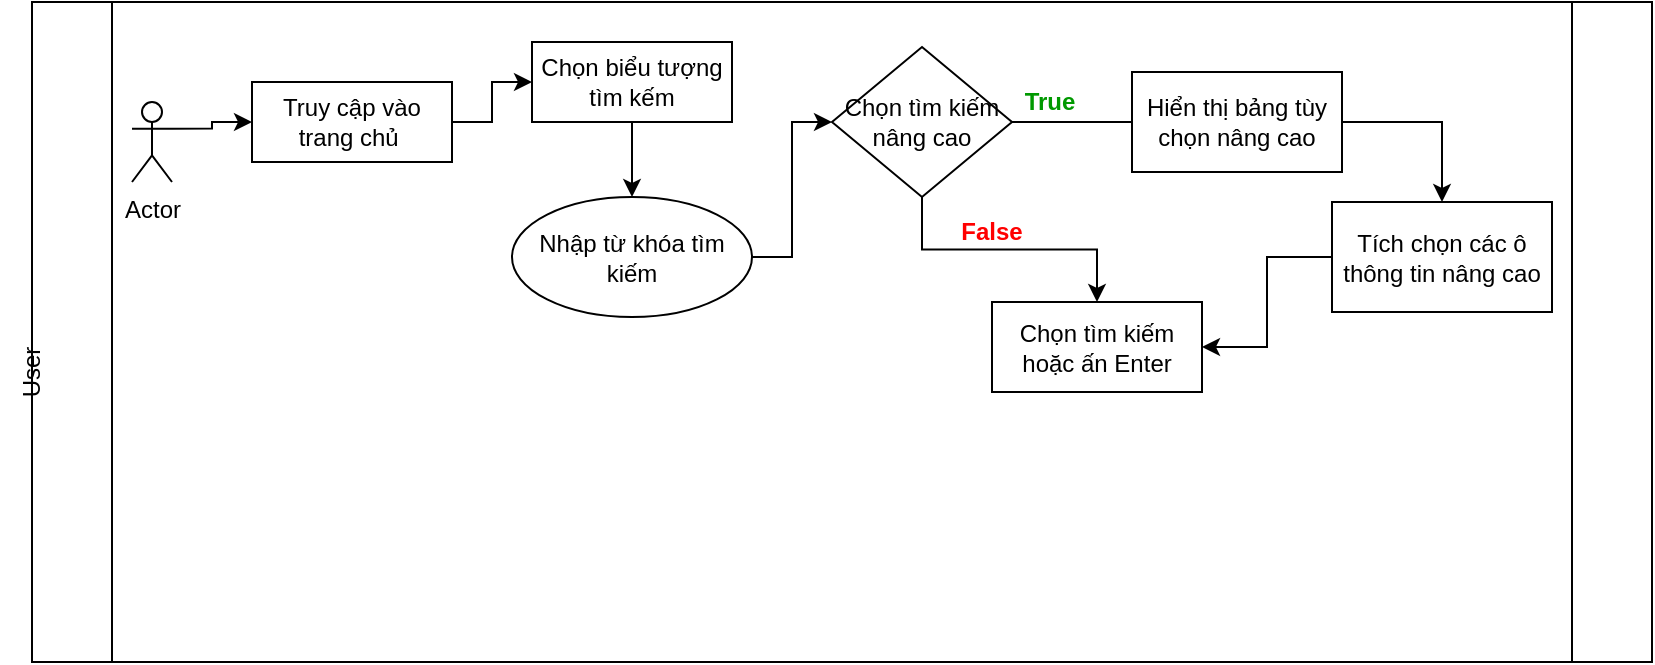 <mxfile version="20.3.7" type="github">
  <diagram id="P0zaWtpW_9LTJKKf5pEs" name="Trang-1">
    <mxGraphModel dx="868" dy="520" grid="1" gridSize="10" guides="1" tooltips="1" connect="1" arrows="1" fold="1" page="1" pageScale="1" pageWidth="827" pageHeight="1169" background="none" math="0" shadow="0">
      <root>
        <mxCell id="0" />
        <mxCell id="1" parent="0" />
        <mxCell id="5pTlOpsHHp5RIkYjszge-6" value="" style="shape=process;whiteSpace=wrap;html=1;backgroundOutline=1;size=0.049;" parent="1" vertex="1">
          <mxGeometry x="30" y="180" width="810" height="330" as="geometry" />
        </mxCell>
        <mxCell id="EvWHr4FJrmh7OVF7d29I-3" style="edgeStyle=orthogonalEdgeStyle;rounded=0;orthogonalLoop=1;jettySize=auto;html=1;exitX=1;exitY=0.333;exitDx=0;exitDy=0;exitPerimeter=0;entryX=0;entryY=0.5;entryDx=0;entryDy=0;" edge="1" parent="1" source="5pTlOpsHHp5RIkYjszge-2" target="EvWHr4FJrmh7OVF7d29I-2">
          <mxGeometry relative="1" as="geometry" />
        </mxCell>
        <mxCell id="5pTlOpsHHp5RIkYjszge-2" value="Actor" style="shape=umlActor;verticalLabelPosition=bottom;verticalAlign=top;html=1;outlineConnect=0;" parent="1" vertex="1">
          <mxGeometry x="80" y="230" width="20" height="40" as="geometry" />
        </mxCell>
        <mxCell id="5pTlOpsHHp5RIkYjszge-7" value="User" style="text;html=1;strokeColor=none;fillColor=none;align=center;verticalAlign=middle;whiteSpace=wrap;rounded=0;rotation=-90;" parent="1" vertex="1">
          <mxGeometry y="350" width="60" height="30" as="geometry" />
        </mxCell>
        <mxCell id="EvWHr4FJrmh7OVF7d29I-7" value="" style="edgeStyle=orthogonalEdgeStyle;rounded=0;orthogonalLoop=1;jettySize=auto;html=1;" edge="1" parent="1" source="EvWHr4FJrmh7OVF7d29I-2" target="EvWHr4FJrmh7OVF7d29I-6">
          <mxGeometry relative="1" as="geometry" />
        </mxCell>
        <mxCell id="EvWHr4FJrmh7OVF7d29I-2" value="Truy cập vào trang chủ&amp;nbsp;" style="rounded=0;whiteSpace=wrap;html=1;" vertex="1" parent="1">
          <mxGeometry x="140" y="220" width="100" height="40" as="geometry" />
        </mxCell>
        <mxCell id="EvWHr4FJrmh7OVF7d29I-13" value="" style="edgeStyle=orthogonalEdgeStyle;rounded=0;orthogonalLoop=1;jettySize=auto;html=1;" edge="1" parent="1" source="EvWHr4FJrmh7OVF7d29I-6" target="EvWHr4FJrmh7OVF7d29I-12">
          <mxGeometry relative="1" as="geometry" />
        </mxCell>
        <mxCell id="EvWHr4FJrmh7OVF7d29I-6" value="Chọn biểu tượng tìm kếm" style="rounded=0;whiteSpace=wrap;html=1;" vertex="1" parent="1">
          <mxGeometry x="280" y="200" width="100" height="40" as="geometry" />
        </mxCell>
        <mxCell id="EvWHr4FJrmh7OVF7d29I-15" value="" style="edgeStyle=orthogonalEdgeStyle;rounded=0;orthogonalLoop=1;jettySize=auto;html=1;entryX=0;entryY=0.5;entryDx=0;entryDy=0;" edge="1" parent="1" source="EvWHr4FJrmh7OVF7d29I-12" target="EvWHr4FJrmh7OVF7d29I-14">
          <mxGeometry relative="1" as="geometry" />
        </mxCell>
        <mxCell id="EvWHr4FJrmh7OVF7d29I-12" value="Nhập từ khóa tìm kiếm" style="ellipse;whiteSpace=wrap;html=1;rounded=0;" vertex="1" parent="1">
          <mxGeometry x="270" y="277.5" width="120" height="60" as="geometry" />
        </mxCell>
        <mxCell id="EvWHr4FJrmh7OVF7d29I-19" value="" style="edgeStyle=orthogonalEdgeStyle;rounded=0;orthogonalLoop=1;jettySize=auto;html=1;" edge="1" parent="1" source="EvWHr4FJrmh7OVF7d29I-14" target="EvWHr4FJrmh7OVF7d29I-18">
          <mxGeometry relative="1" as="geometry" />
        </mxCell>
        <mxCell id="EvWHr4FJrmh7OVF7d29I-14" value="Chọn tìm kiếm nâng cao" style="rhombus;whiteSpace=wrap;html=1;rounded=0;" vertex="1" parent="1">
          <mxGeometry x="430" y="202.5" width="90" height="75" as="geometry" />
        </mxCell>
        <mxCell id="EvWHr4FJrmh7OVF7d29I-22" value="" style="edgeStyle=orthogonalEdgeStyle;rounded=0;orthogonalLoop=1;jettySize=auto;html=1;" edge="1" parent="1" source="EvWHr4FJrmh7OVF7d29I-16" target="EvWHr4FJrmh7OVF7d29I-21">
          <mxGeometry relative="1" as="geometry">
            <Array as="points">
              <mxPoint x="735" y="240" />
            </Array>
          </mxGeometry>
        </mxCell>
        <mxCell id="EvWHr4FJrmh7OVF7d29I-16" value="Hiển thị bảng tùy chọn nâng cao" style="whiteSpace=wrap;html=1;rounded=0;" vertex="1" parent="1">
          <mxGeometry x="580" y="215" width="105" height="50" as="geometry" />
        </mxCell>
        <mxCell id="EvWHr4FJrmh7OVF7d29I-18" value="Chọn tìm kiếm hoặc ấn Enter" style="whiteSpace=wrap;html=1;rounded=0;" vertex="1" parent="1">
          <mxGeometry x="510" y="330" width="105" height="45" as="geometry" />
        </mxCell>
        <mxCell id="EvWHr4FJrmh7OVF7d29I-23" style="edgeStyle=orthogonalEdgeStyle;rounded=0;orthogonalLoop=1;jettySize=auto;html=1;entryX=1;entryY=0.5;entryDx=0;entryDy=0;" edge="1" parent="1" source="EvWHr4FJrmh7OVF7d29I-21" target="EvWHr4FJrmh7OVF7d29I-18">
          <mxGeometry relative="1" as="geometry" />
        </mxCell>
        <mxCell id="EvWHr4FJrmh7OVF7d29I-21" value="Tích chọn các ô thông tin nâng cao" style="whiteSpace=wrap;html=1;rounded=0;" vertex="1" parent="1">
          <mxGeometry x="680" y="280" width="110" height="55" as="geometry" />
        </mxCell>
        <mxCell id="EvWHr4FJrmh7OVF7d29I-24" value="&lt;font color=&quot;#009900&quot;&gt;&lt;b&gt;True&lt;/b&gt;&lt;/font&gt;" style="text;html=1;strokeColor=none;fillColor=none;align=center;verticalAlign=middle;whiteSpace=wrap;rounded=0;" vertex="1" parent="1">
          <mxGeometry x="520" y="220" width="38" height="20" as="geometry" />
        </mxCell>
        <mxCell id="EvWHr4FJrmh7OVF7d29I-25" value="" style="edgeStyle=orthogonalEdgeStyle;rounded=0;orthogonalLoop=1;jettySize=auto;html=1;endArrow=none;entryX=0;entryY=0.5;entryDx=0;entryDy=0;" edge="1" parent="1" source="EvWHr4FJrmh7OVF7d29I-14" target="EvWHr4FJrmh7OVF7d29I-16">
          <mxGeometry relative="1" as="geometry">
            <mxPoint x="520" y="240" as="sourcePoint" />
            <mxPoint x="580" y="240" as="targetPoint" />
          </mxGeometry>
        </mxCell>
        <mxCell id="EvWHr4FJrmh7OVF7d29I-26" value="&lt;b style=&quot;&quot;&gt;&lt;font color=&quot;#ff0000&quot;&gt;False&lt;/font&gt;&lt;/b&gt;" style="text;html=1;strokeColor=none;fillColor=none;align=center;verticalAlign=middle;whiteSpace=wrap;rounded=0;" vertex="1" parent="1">
          <mxGeometry x="480" y="280" width="60" height="30" as="geometry" />
        </mxCell>
      </root>
    </mxGraphModel>
  </diagram>
</mxfile>
